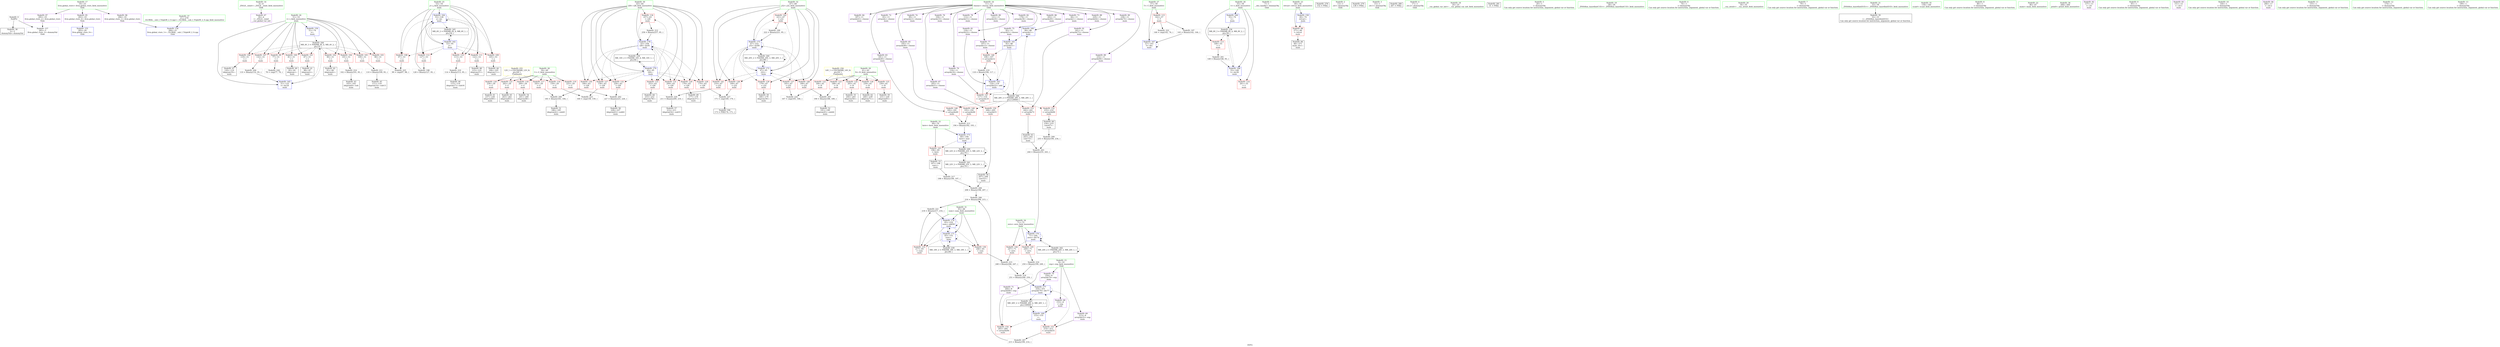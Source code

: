 digraph "SVFG" {
	label="SVFG";

	Node0x564a5050cbd0 [shape=record,color=grey,label="{NodeID: 0\nNullPtr}"];
	Node0x564a5050cbd0 -> Node0x564a5052bc80[style=solid];
	Node0x564a5050cbd0 -> Node0x564a50533e20[style=solid];
	Node0x564a5052c5a0 [shape=record,color=purple,label="{NodeID: 97\n285\<--19\nllvm.global_ctors_2\<--llvm.global_ctors\nGlob }"];
	Node0x564a5052c5a0 -> Node0x564a50533e20[style=solid];
	Node0x564a5052ab40 [shape=record,color=green,label="{NodeID: 14\n4\<--6\n_ZStL8__ioinit\<--_ZStL8__ioinit_field_insensitive\nGlob }"];
	Node0x564a5052ab40 -> Node0x564a5052e430[style=solid];
	Node0x564a5052d130 [shape=record,color=red,label="{NodeID: 111\n122\<--53\n\<--j\nmain\n}"];
	Node0x564a5052d130 -> Node0x564a5052d4c0[style=solid];
	Node0x564a5052b460 [shape=record,color=green,label="{NodeID: 28\n59\<--60\nC\<--C_field_insensitive\nmain\n}"];
	Node0x564a5052b460 -> Node0x564a50531c70[style=solid];
	Node0x564a5052b460 -> Node0x564a50531d40[style=solid];
	Node0x564a5052b460 -> Node0x564a50531e10[style=solid];
	Node0x564a5052b460 -> Node0x564a50531ee0[style=solid];
	Node0x564a5052b460 -> Node0x564a50531fb0[style=solid];
	Node0x564a5052b460 -> Node0x564a50532080[style=solid];
	Node0x564a50538250 [shape=record,color=grey,label="{NodeID: 208\n208 = Binary(198, 207, )\n}"];
	Node0x564a50538250 -> Node0x564a50537f50[style=solid];
	Node0x564a505323c0 [shape=record,color=red,label="{NodeID: 125\n230\<--61\n\<--N\nmain\n}"];
	Node0x564a505323c0 -> Node0x564a5052ddb0[style=solid];
	Node0x564a5052bfc0 [shape=record,color=black,label="{NodeID: 42\n91\<--90\nidxprom4\<--\nmain\n}"];
	Node0x564a50539750 [shape=record,color=grey,label="{NodeID: 222\n146 = cmp(142, 74, )\n}"];
	Node0x564a50532f20 [shape=record,color=red,label="{NodeID: 139\n179\<--67\n\<--j32\nmain\n}"];
	Node0x564a50532f20 -> Node0x564a5052d660[style=solid];
	Node0x564a5052db40 [shape=record,color=black,label="{NodeID: 56\n207\<--206\nconv52\<--\nmain\n}"];
	Node0x564a5052db40 -> Node0x564a50538250[style=solid];
	Node0x564a505445b0 [shape=record,color=black,label="{NodeID: 236\nMR_8V_3 = PHI(MR_8V_4, MR_8V_2, )\npts\{56 \}\n}"];
	Node0x564a505445b0 -> Node0x564a5052d2d0[style=dashed];
	Node0x564a505445b0 -> Node0x564a50534740[style=dashed];
	Node0x564a50533a80 [shape=record,color=red,label="{NodeID: 153\n242\<--241\n\<--arrayidx72\nmain\n}"];
	Node0x564a50533a80 -> Node0x564a5052e0f0[style=solid];
	Node0x564a5052e6a0 [shape=record,color=purple,label="{NodeID: 70\n254\<--8\narrayidx79\<--exp\nmain\n}"];
	Node0x564a5052e6a0 -> Node0x564a50534e90[style=solid];
	Node0x564a50534670 [shape=record,color=blue,label="{NodeID: 167\n57\<--143\nT\<--dec\nmain\n}"];
	Node0x564a50534670 -> Node0x564a50531be0[style=dashed];
	Node0x564a50534670 -> Node0x564a50534670[style=dashed];
	Node0x564a5052f200 [shape=record,color=purple,label="{NodeID: 84\n187\<--11\narrayidx43\<--choose\nmain\n}"];
	Node0x564a5050d1d0 [shape=record,color=green,label="{NodeID: 1\n7\<--1\n__dso_handle\<--dummyObj\nGlob }"];
	Node0x564a5052c6a0 [shape=record,color=red,label="{NodeID: 98\n271\<--49\n\<--retval\nmain\n}"];
	Node0x564a5052c6a0 -> Node0x564a5052e360[style=solid];
	Node0x564a5052abd0 [shape=record,color=green,label="{NodeID: 15\n8\<--10\nexp\<--exp_field_insensitive\nGlob }"];
	Node0x564a5052abd0 -> Node0x564a5052e500[style=solid];
	Node0x564a5052abd0 -> Node0x564a5052e5d0[style=solid];
	Node0x564a5052abd0 -> Node0x564a5052e6a0[style=solid];
	Node0x564a5052abd0 -> Node0x564a5052e770[style=solid];
	Node0x564a50555950 [shape=record,color=black,label="{NodeID: 278\n152 = PHI()\n}"];
	Node0x564a5052d200 [shape=record,color=red,label="{NodeID: 112\n127\<--53\n\<--j\nmain\n}"];
	Node0x564a5052d200 -> Node0x564a50530480[style=solid];
	Node0x564a5052b530 [shape=record,color=green,label="{NodeID: 29\n61\<--62\nN\<--N_field_insensitive\nmain\n}"];
	Node0x564a5052b530 -> Node0x564a50532150[style=solid];
	Node0x564a5052b530 -> Node0x564a50532220[style=solid];
	Node0x564a5052b530 -> Node0x564a505322f0[style=solid];
	Node0x564a5052b530 -> Node0x564a505323c0[style=solid];
	Node0x564a5052b530 -> Node0x564a50532490[style=solid];
	Node0x564a505383d0 [shape=record,color=grey,label="{NodeID: 209\n235 = Binary(199, 234, )\n}"];
	Node0x564a505383d0 -> Node0x564a50537ad0[style=solid];
	Node0x564a50532490 [shape=record,color=red,label="{NodeID: 126\n239\<--61\n\<--N\nmain\n}"];
	Node0x564a50532490 -> Node0x564a5052e020[style=solid];
	Node0x564a5052c090 [shape=record,color=black,label="{NodeID: 43\n103\<--102\nidxprom9\<--sub\nmain\n}"];
	Node0x564a505398d0 [shape=record,color=grey,label="{NodeID: 223\n160 = cmp(158, 159, )\n}"];
	Node0x564a50532ff0 [shape=record,color=red,label="{NodeID: 140\n189\<--67\n\<--j32\nmain\n}"];
	Node0x564a50532ff0 -> Node0x564a50537dd0[style=solid];
	Node0x564a5052dc10 [shape=record,color=black,label="{NodeID: 57\n212\<--211\nidxprom54\<--sub53\nmain\n}"];
	Node0x564a50533b50 [shape=record,color=red,label="{NodeID: 154\n265\<--264\n\<--arrayidx84\nmain\n}"];
	Node0x564a5052e770 [shape=record,color=purple,label="{NodeID: 71\n264\<--8\narrayidx84\<--exp\nmain\n}"];
	Node0x564a5052e770 -> Node0x564a50533b50[style=solid];
	Node0x564a50534740 [shape=record,color=blue,label="{NodeID: 168\n55\<--149\nt\<--inc26\nmain\n}"];
	Node0x564a50534740 -> Node0x564a5052d3a0[style=dashed];
	Node0x564a50534740 -> Node0x564a505445b0[style=dashed];
	Node0x564a5052f2d0 [shape=record,color=purple,label="{NodeID: 85\n192\<--11\narrayidx46\<--choose\nmain\n}"];
	Node0x564a5052f2d0 -> Node0x564a50533740[style=solid];
	Node0x564a5050d550 [shape=record,color=green,label="{NodeID: 2\n13\<--1\n.str\<--dummyObj\nGlob }"];
	Node0x564a5052c770 [shape=record,color=red,label="{NodeID: 99\n77\<--51\n\<--i\nmain\n}"];
	Node0x564a5052c770 -> Node0x564a50539d50[style=solid];
	Node0x564a5052ac60 [shape=record,color=green,label="{NodeID: 16\n11\<--12\nchoose\<--choose_field_insensitive\nGlob }"];
	Node0x564a5052ac60 -> Node0x564a5052e840[style=solid];
	Node0x564a5052ac60 -> Node0x564a5052e910[style=solid];
	Node0x564a5052ac60 -> Node0x564a5052e9e0[style=solid];
	Node0x564a5052ac60 -> Node0x564a5052eab0[style=solid];
	Node0x564a5052ac60 -> Node0x564a5052eb80[style=solid];
	Node0x564a5052ac60 -> Node0x564a5052ec50[style=solid];
	Node0x564a5052ac60 -> Node0x564a5052ed20[style=solid];
	Node0x564a5052ac60 -> Node0x564a5052edf0[style=solid];
	Node0x564a5052ac60 -> Node0x564a5052eec0[style=solid];
	Node0x564a5052ac60 -> Node0x564a5052ef90[style=solid];
	Node0x564a5052ac60 -> Node0x564a5052f060[style=solid];
	Node0x564a5052ac60 -> Node0x564a5052f130[style=solid];
	Node0x564a5052ac60 -> Node0x564a5052f200[style=solid];
	Node0x564a5052ac60 -> Node0x564a5052f2d0[style=solid];
	Node0x564a5052ac60 -> Node0x564a5052f3a0[style=solid];
	Node0x564a5052ac60 -> Node0x564a5052f470[style=solid];
	Node0x564a5052ac60 -> Node0x564a5052f540[style=solid];
	Node0x564a5052ac60 -> Node0x564a5052f610[style=solid];
	Node0x564a5052ac60 -> Node0x564a5052f6e0[style=solid];
	Node0x564a5052ac60 -> Node0x564a5052f7b0[style=solid];
	Node0x564a50555a50 [shape=record,color=black,label="{NodeID: 279\n138 = PHI()\n}"];
	Node0x564a5029b7a0 [shape=record,color=black,label="{NodeID: 196\n173 = PHI(174, 171, )\n}"];
	Node0x564a5052d2d0 [shape=record,color=red,label="{NodeID: 113\n148\<--55\n\<--t\nmain\n}"];
	Node0x564a5052d2d0 -> Node0x564a50530900[style=solid];
	Node0x564a5052b600 [shape=record,color=green,label="{NodeID: 30\n63\<--64\ni28\<--i28_field_insensitive\nmain\n}"];
	Node0x564a5052b600 -> Node0x564a50532560[style=solid];
	Node0x564a5052b600 -> Node0x564a50532630[style=solid];
	Node0x564a5052b600 -> Node0x564a50532700[style=solid];
	Node0x564a5052b600 -> Node0x564a505327d0[style=solid];
	Node0x564a5052b600 -> Node0x564a505328a0[style=solid];
	Node0x564a5052b600 -> Node0x564a50532970[style=solid];
	Node0x564a5052b600 -> Node0x564a50532a40[style=solid];
	Node0x564a5052b600 -> Node0x564a50532b10[style=solid];
	Node0x564a5052b600 -> Node0x564a505348e0[style=solid];
	Node0x564a5052b600 -> Node0x564a50534f60[style=solid];
	Node0x564a50538550 [shape=record,color=grey,label="{NodeID: 210\n114 = Binary(113, 95, )\n}"];
	Node0x564a50538550 -> Node0x564a5052c300[style=solid];
	Node0x564a50532560 [shape=record,color=red,label="{NodeID: 127\n158\<--63\n\<--i28\nmain\n}"];
	Node0x564a50532560 -> Node0x564a505398d0[style=solid];
	Node0x564a5052c160 [shape=record,color=black,label="{NodeID: 44\n106\<--105\nidxprom11\<--\nmain\n}"];
	Node0x564a50539a50 [shape=record,color=grey,label="{NodeID: 224\n167 = cmp(165, 166, )\n}"];
	Node0x564a505330c0 [shape=record,color=red,label="{NodeID: 141\n210\<--67\n\<--j32\nmain\n}"];
	Node0x564a505330c0 -> Node0x564a50539450[style=solid];
	Node0x564a5052dce0 [shape=record,color=black,label="{NodeID: 58\n228\<--227\nidxprom63\<--sub62\nmain\n}"];
	Node0x564a50544fb0 [shape=record,color=black,label="{NodeID: 238\nMR_16V_2 = PHI(MR_16V_4, MR_16V_1, )\npts\{64 \}\n}"];
	Node0x564a50544fb0 -> Node0x564a505348e0[style=dashed];
	Node0x564a50533c20 [shape=record,color=blue,label="{NodeID: 155\n283\<--20\nllvm.global_ctors_0\<--\nGlob }"];
	Node0x564a5052e840 [shape=record,color=purple,label="{NodeID: 72\n83\<--11\narrayidx\<--choose\nmain\n}"];
	Node0x564a50534810 [shape=record,color=blue,label="{NodeID: 169\n153\<--155\n\<--\nmain\n}"];
	Node0x564a50534810 -> Node0x564a505338e0[style=dashed];
	Node0x564a50534810 -> Node0x564a50533b50[style=dashed];
	Node0x564a50534810 -> Node0x564a50534e90[style=dashed];
	Node0x564a50534810 -> Node0x564a505468b0[style=dashed];
	Node0x564a5052f3a0 [shape=record,color=purple,label="{NodeID: 86\n202\<--11\narrayidx49\<--choose\nmain\n}"];
	Node0x564a5050d670 [shape=record,color=green,label="{NodeID: 3\n15\<--1\n.str.1\<--dummyObj\nGlob }"];
	Node0x564a5052c840 [shape=record,color=red,label="{NodeID: 100\n81\<--51\n\<--i\nmain\n}"];
	Node0x564a5052c840 -> Node0x564a5052be20[style=solid];
	Node0x564a5052acf0 [shape=record,color=green,label="{NodeID: 17\n19\<--23\nllvm.global_ctors\<--llvm.global_ctors_field_insensitive\nGlob }"];
	Node0x564a5052acf0 -> Node0x564a5052faf0[style=solid];
	Node0x564a5052acf0 -> Node0x564a5052c4a0[style=solid];
	Node0x564a5052acf0 -> Node0x564a5052c5a0[style=solid];
	Node0x564a50555b50 [shape=record,color=black,label="{NodeID: 280\n267 = PHI()\n}"];
	Node0x564a50530300 [shape=record,color=grey,label="{NodeID: 197\n143 = Binary(142, 144, )\n}"];
	Node0x564a50530300 -> Node0x564a50534670[style=solid];
	Node0x564a5052d3a0 [shape=record,color=red,label="{NodeID: 114\n261\<--55\n\<--t\nmain\n}"];
	Node0x564a5052b6d0 [shape=record,color=green,label="{NodeID: 31\n65\<--66\nsum\<--sum_field_insensitive\nmain\n}"];
	Node0x564a5052b6d0 -> Node0x564a50532be0[style=solid];
	Node0x564a5052b6d0 -> Node0x564a50532cb0[style=solid];
	Node0x564a5052b6d0 -> Node0x564a505349b0[style=solid];
	Node0x564a5052b6d0 -> Node0x564a50534c20[style=solid];
	Node0x564a505386d0 [shape=record,color=grey,label="{NodeID: 211\n110 = Binary(109, 95, )\n}"];
	Node0x564a505386d0 -> Node0x564a5052c230[style=solid];
	Node0x564a50532630 [shape=record,color=red,label="{NodeID: 128\n170\<--63\n\<--i28\nmain\n}"];
	Node0x564a50532630 -> Node0x564a50539ed0[style=solid];
	Node0x564a5052c230 [shape=record,color=black,label="{NodeID: 45\n111\<--110\nidxprom14\<--sub13\nmain\n}"];
	Node0x564a50539bd0 [shape=record,color=grey,label="{NodeID: 225\n99 = cmp(97, 98, )\n}"];
	Node0x564a50533190 [shape=record,color=red,label="{NodeID: 142\n221\<--67\n\<--j32\nmain\n}"];
	Node0x564a50533190 -> Node0x564a50530600[style=solid];
	Node0x564a5052ddb0 [shape=record,color=black,label="{NodeID: 59\n231\<--230\nidxprom65\<--\nmain\n}"];
	Node0x564a505454b0 [shape=record,color=black,label="{NodeID: 239\nMR_18V_2 = PHI(MR_18V_3, MR_18V_1, )\npts\{66 \}\n}"];
	Node0x564a505454b0 -> Node0x564a505349b0[style=dashed];
	Node0x564a505454b0 -> Node0x564a505454b0[style=dashed];
	Node0x564a50533d20 [shape=record,color=blue,label="{NodeID: 156\n284\<--21\nllvm.global_ctors_1\<--_GLOBAL__sub_I_TripleM_2_0.cpp\nGlob }"];
	Node0x564a5052e910 [shape=record,color=purple,label="{NodeID: 73\n84\<--11\narrayidx1\<--choose\nmain\n}"];
	Node0x564a5052e910 -> Node0x564a505340c0[style=solid];
	Node0x564a505348e0 [shape=record,color=blue,label="{NodeID: 170\n63\<--95\ni28\<--\nmain\n}"];
	Node0x564a505348e0 -> Node0x564a50532560[style=dashed];
	Node0x564a505348e0 -> Node0x564a50532630[style=dashed];
	Node0x564a505348e0 -> Node0x564a50532700[style=dashed];
	Node0x564a505348e0 -> Node0x564a505327d0[style=dashed];
	Node0x564a505348e0 -> Node0x564a505328a0[style=dashed];
	Node0x564a505348e0 -> Node0x564a50532970[style=dashed];
	Node0x564a505348e0 -> Node0x564a50532a40[style=dashed];
	Node0x564a505348e0 -> Node0x564a50532b10[style=dashed];
	Node0x564a505348e0 -> Node0x564a50534f60[style=dashed];
	Node0x564a505348e0 -> Node0x564a50544fb0[style=dashed];
	Node0x564a5052f470 [shape=record,color=purple,label="{NodeID: 87\n205\<--11\narrayidx51\<--choose\nmain\n}"];
	Node0x564a5052f470 -> Node0x564a50533810[style=solid];
	Node0x564a5050d350 [shape=record,color=green,label="{NodeID: 4\n17\<--1\n.str.2\<--dummyObj\nGlob }"];
	Node0x564a5052c910 [shape=record,color=red,label="{NodeID: 101\n87\<--51\n\<--i\nmain\n}"];
	Node0x564a5052c910 -> Node0x564a5052bef0[style=solid];
	Node0x564a5052ad80 [shape=record,color=green,label="{NodeID: 18\n24\<--25\n__cxx_global_var_init\<--__cxx_global_var_init_field_insensitive\n}"];
	Node0x564a50555ec0 [shape=record,color=black,label="{NodeID: 281\n31 = PHI()\n}"];
	Node0x564a50530480 [shape=record,color=grey,label="{NodeID: 198\n128 = Binary(127, 95, )\n}"];
	Node0x564a50530480 -> Node0x564a50534400[style=solid];
	Node0x564a50531be0 [shape=record,color=red,label="{NodeID: 115\n142\<--57\n\<--T\nmain\n}"];
	Node0x564a50531be0 -> Node0x564a50530300[style=solid];
	Node0x564a50531be0 -> Node0x564a50539750[style=solid];
	Node0x564a5052b7a0 [shape=record,color=green,label="{NodeID: 32\n67\<--68\nj32\<--j32_field_insensitive\nmain\n}"];
	Node0x564a5052b7a0 -> Node0x564a50532d80[style=solid];
	Node0x564a5052b7a0 -> Node0x564a50532e50[style=solid];
	Node0x564a5052b7a0 -> Node0x564a50532f20[style=solid];
	Node0x564a5052b7a0 -> Node0x564a50532ff0[style=solid];
	Node0x564a5052b7a0 -> Node0x564a505330c0[style=solid];
	Node0x564a5052b7a0 -> Node0x564a50533190[style=solid];
	Node0x564a5052b7a0 -> Node0x564a50534a80[style=solid];
	Node0x564a5052b7a0 -> Node0x564a50534cf0[style=solid];
	Node0x564a50538850 [shape=record,color=grey,label="{NodeID: 212\n258 = Binary(257, 95, )\n}"];
	Node0x564a50538850 -> Node0x564a50534f60[style=solid];
	Node0x564a50532700 [shape=record,color=red,label="{NodeID: 129\n176\<--63\n\<--i28\nmain\n}"];
	Node0x564a50532700 -> Node0x564a5052d590[style=solid];
	Node0x564a5052c300 [shape=record,color=black,label="{NodeID: 46\n115\<--114\nidxprom17\<--sub16\nmain\n}"];
	Node0x564a50539d50 [shape=record,color=grey,label="{NodeID: 226\n78 = cmp(77, 79, )\n}"];
	Node0x564a50533260 [shape=record,color=red,label="{NodeID: 143\n196\<--69\n\<--here\nmain\n}"];
	Node0x564a50533260 -> Node0x564a5052d8d0[style=solid];
	Node0x564a5052de80 [shape=record,color=black,label="{NodeID: 60\n234\<--233\nconv67\<--\nmain\n}"];
	Node0x564a5052de80 -> Node0x564a505383d0[style=solid];
	Node0x564a505459b0 [shape=record,color=black,label="{NodeID: 240\nMR_20V_2 = PHI(MR_20V_3, MR_20V_1, )\npts\{68 \}\n}"];
	Node0x564a505459b0 -> Node0x564a50534a80[style=dashed];
	Node0x564a505459b0 -> Node0x564a505459b0[style=dashed];
	Node0x564a50533e20 [shape=record,color=blue, style = dotted,label="{NodeID: 157\n285\<--3\nllvm.global_ctors_2\<--dummyVal\nGlob }"];
	Node0x564a5052e9e0 [shape=record,color=purple,label="{NodeID: 74\n89\<--11\narrayidx3\<--choose\nmain\n}"];
	Node0x564a505349b0 [shape=record,color=blue,label="{NodeID: 171\n65\<--155\nsum\<--\nmain\n}"];
	Node0x564a505349b0 -> Node0x564a50532be0[style=dashed];
	Node0x564a505349b0 -> Node0x564a50532cb0[style=dashed];
	Node0x564a505349b0 -> Node0x564a505349b0[style=dashed];
	Node0x564a505349b0 -> Node0x564a50534c20[style=dashed];
	Node0x564a505349b0 -> Node0x564a505454b0[style=dashed];
	Node0x564a5052f540 [shape=record,color=purple,label="{NodeID: 88\n229\<--11\narrayidx64\<--choose\nmain\n}"];
	Node0x564a5050d3e0 [shape=record,color=green,label="{NodeID: 5\n20\<--1\n\<--dummyObj\nCan only get source location for instruction, argument, global var or function.}"];
	Node0x564a5052c9e0 [shape=record,color=red,label="{NodeID: 102\n90\<--51\n\<--i\nmain\n}"];
	Node0x564a5052c9e0 -> Node0x564a5052bfc0[style=solid];
	Node0x564a5052ae10 [shape=record,color=green,label="{NodeID: 19\n28\<--29\n_ZNSt8ios_base4InitC1Ev\<--_ZNSt8ios_base4InitC1Ev_field_insensitive\n}"];
	Node0x564a50530600 [shape=record,color=grey,label="{NodeID: 199\n222 = Binary(221, 95, )\n}"];
	Node0x564a50530600 -> Node0x564a50534cf0[style=solid];
	Node0x564a50531c70 [shape=record,color=red,label="{NodeID: 116\n159\<--59\n\<--C\nmain\n}"];
	Node0x564a50531c70 -> Node0x564a505398d0[style=solid];
	Node0x564a5052b870 [shape=record,color=green,label="{NodeID: 33\n69\<--70\nhere\<--here_field_insensitive\nmain\n}"];
	Node0x564a5052b870 -> Node0x564a50533260[style=solid];
	Node0x564a5052b870 -> Node0x564a50534b50[style=solid];
	Node0x564a505389d0 [shape=record,color=grey,label="{NodeID: 213\n194 = Binary(182, 193, )\n}"];
	Node0x564a505389d0 -> Node0x564a50534b50[style=solid];
	Node0x564a505327d0 [shape=record,color=red,label="{NodeID: 130\n184\<--63\n\<--i28\nmain\n}"];
	Node0x564a505327d0 -> Node0x564a50530780[style=solid];
	Node0x564a5052c3d0 [shape=record,color=black,label="{NodeID: 47\n120\<--119\nidxprom19\<--\nmain\n}"];
	Node0x564a50539ed0 [shape=record,color=grey,label="{NodeID: 227\n171 = cmp(169, 170, )\n}"];
	Node0x564a50539ed0 -> Node0x564a5029b7a0[style=solid];
	Node0x564a50533330 [shape=record,color=red,label="{NodeID: 144\n247\<--71\n\<--zero\nmain\n}"];
	Node0x564a50533330 -> Node0x564a50538cd0[style=solid];
	Node0x564a5052df50 [shape=record,color=black,label="{NodeID: 61\n237\<--236\nidxprom69\<--\nmain\n}"];
	Node0x564a50545eb0 [shape=record,color=black,label="{NodeID: 241\nMR_22V_2 = PHI(MR_22V_3, MR_22V_1, )\npts\{70 \}\n}"];
	Node0x564a50545eb0 -> Node0x564a50545eb0[style=dashed];
	Node0x564a50545eb0 -> Node0x564a505486b0[style=dashed];
	Node0x564a50533f20 [shape=record,color=blue,label="{NodeID: 158\n49\<--74\nretval\<--\nmain\n}"];
	Node0x564a50533f20 -> Node0x564a5052c6a0[style=dashed];
	Node0x564a5052eab0 [shape=record,color=purple,label="{NodeID: 75\n92\<--11\narrayidx5\<--choose\nmain\n}"];
	Node0x564a5052eab0 -> Node0x564a50534190[style=solid];
	Node0x564a5054a260 [shape=record,color=yellow,style=double,label="{NodeID: 255\n12V_1 = ENCHI(MR_12V_0)\npts\{60 \}\nFun[main]}"];
	Node0x564a5054a260 -> Node0x564a50531c70[style=dashed];
	Node0x564a5054a260 -> Node0x564a50531d40[style=dashed];
	Node0x564a5054a260 -> Node0x564a50531e10[style=dashed];
	Node0x564a5054a260 -> Node0x564a50531ee0[style=dashed];
	Node0x564a5054a260 -> Node0x564a50531fb0[style=dashed];
	Node0x564a5054a260 -> Node0x564a50532080[style=dashed];
	Node0x564a50534a80 [shape=record,color=blue,label="{NodeID: 172\n67\<--95\nj32\<--\nmain\n}"];
	Node0x564a50534a80 -> Node0x564a50532d80[style=dashed];
	Node0x564a50534a80 -> Node0x564a50532e50[style=dashed];
	Node0x564a50534a80 -> Node0x564a50532f20[style=dashed];
	Node0x564a50534a80 -> Node0x564a50532ff0[style=dashed];
	Node0x564a50534a80 -> Node0x564a505330c0[style=dashed];
	Node0x564a50534a80 -> Node0x564a50533190[style=dashed];
	Node0x564a50534a80 -> Node0x564a50534a80[style=dashed];
	Node0x564a50534a80 -> Node0x564a50534cf0[style=dashed];
	Node0x564a50534a80 -> Node0x564a505459b0[style=dashed];
	Node0x564a5052f610 [shape=record,color=purple,label="{NodeID: 89\n232\<--11\narrayidx66\<--choose\nmain\n}"];
	Node0x564a5052f610 -> Node0x564a505339b0[style=solid];
	Node0x564a505110e0 [shape=record,color=green,label="{NodeID: 6\n74\<--1\n\<--dummyObj\nCan only get source location for instruction, argument, global var or function.}"];
	Node0x564a5052cab0 [shape=record,color=red,label="{NodeID: 103\n98\<--51\n\<--i\nmain\n}"];
	Node0x564a5052cab0 -> Node0x564a50539bd0[style=solid];
	Node0x564a5052aea0 [shape=record,color=green,label="{NodeID: 20\n34\<--35\n__cxa_atexit\<--__cxa_atexit_field_insensitive\n}"];
	Node0x564a50530780 [shape=record,color=grey,label="{NodeID: 200\n185 = Binary(183, 184, )\n}"];
	Node0x564a50530780 -> Node0x564a5052d730[style=solid];
	Node0x564a50531d40 [shape=record,color=red,label="{NodeID: 117\n183\<--59\n\<--C\nmain\n}"];
	Node0x564a50531d40 -> Node0x564a50530780[style=solid];
	Node0x564a5052b940 [shape=record,color=green,label="{NodeID: 34\n71\<--72\nzero\<--zero_field_insensitive\nmain\n}"];
	Node0x564a5052b940 -> Node0x564a50533330[style=solid];
	Node0x564a5052b940 -> Node0x564a50533400[style=solid];
	Node0x564a5052b940 -> Node0x564a50534dc0[style=solid];
	Node0x564a50538b50 [shape=record,color=grey,label="{NodeID: 214\n102 = Binary(101, 95, )\n}"];
	Node0x564a50538b50 -> Node0x564a5052c090[style=solid];
	Node0x564a505328a0 [shape=record,color=red,label="{NodeID: 131\n209\<--63\n\<--i28\nmain\n}"];
	Node0x564a505328a0 -> Node0x564a50539450[style=solid];
	Node0x564a5052d4c0 [shape=record,color=black,label="{NodeID: 48\n123\<--122\nidxprom21\<--\nmain\n}"];
	Node0x564a50533400 [shape=record,color=red,label="{NodeID: 145\n249\<--71\n\<--zero\nmain\n}"];
	Node0x564a50533400 -> Node0x564a50538e50[style=solid];
	Node0x564a5052e020 [shape=record,color=black,label="{NodeID: 62\n240\<--239\nidxprom71\<--\nmain\n}"];
	Node0x564a505463b0 [shape=record,color=black,label="{NodeID: 242\nMR_24V_2 = PHI(MR_24V_3, MR_24V_1, )\npts\{72 \}\n}"];
	Node0x564a505463b0 -> Node0x564a50534dc0[style=dashed];
	Node0x564a505463b0 -> Node0x564a505463b0[style=dashed];
	Node0x564a50533ff0 [shape=record,color=blue,label="{NodeID: 159\n51\<--74\ni\<--\nmain\n}"];
	Node0x564a50533ff0 -> Node0x564a50546db0[style=dashed];
	Node0x564a5052eb80 [shape=record,color=purple,label="{NodeID: 76\n104\<--11\narrayidx10\<--choose\nmain\n}"];
	Node0x564a5054a340 [shape=record,color=yellow,style=double,label="{NodeID: 256\n14V_1 = ENCHI(MR_14V_0)\npts\{62 \}\nFun[main]}"];
	Node0x564a5054a340 -> Node0x564a50532150[style=dashed];
	Node0x564a5054a340 -> Node0x564a50532220[style=dashed];
	Node0x564a5054a340 -> Node0x564a505322f0[style=dashed];
	Node0x564a5054a340 -> Node0x564a505323c0[style=dashed];
	Node0x564a5054a340 -> Node0x564a50532490[style=dashed];
	Node0x564a50534b50 [shape=record,color=blue,label="{NodeID: 173\n69\<--194\nhere\<--mul\nmain\n}"];
	Node0x564a50534b50 -> Node0x564a50533260[style=dashed];
	Node0x564a50534b50 -> Node0x564a505486b0[style=dashed];
	Node0x564a5052f6e0 [shape=record,color=purple,label="{NodeID: 90\n238\<--11\narrayidx70\<--choose\nmain\n}"];
	Node0x564a50511170 [shape=record,color=green,label="{NodeID: 7\n79\<--1\n\<--dummyObj\nCan only get source location for instruction, argument, global var or function.}"];
	Node0x564a5052cb80 [shape=record,color=red,label="{NodeID: 104\n101\<--51\n\<--i\nmain\n}"];
	Node0x564a5052cb80 -> Node0x564a50538b50[style=solid];
	Node0x564a5052af30 [shape=record,color=green,label="{NodeID: 21\n33\<--39\n_ZNSt8ios_base4InitD1Ev\<--_ZNSt8ios_base4InitD1Ev_field_insensitive\n}"];
	Node0x564a5052af30 -> Node0x564a5052bd50[style=solid];
	Node0x564a50530900 [shape=record,color=grey,label="{NodeID: 201\n149 = Binary(148, 95, )\n}"];
	Node0x564a50530900 -> Node0x564a50534740[style=solid];
	Node0x564a50531e10 [shape=record,color=red,label="{NodeID: 118\n200\<--59\n\<--C\nmain\n}"];
	Node0x564a50531e10 -> Node0x564a5052d9a0[style=solid];
	Node0x564a5052ba10 [shape=record,color=green,label="{NodeID: 35\n139\<--140\nscanf\<--scanf_field_insensitive\n}"];
	Node0x564a50538cd0 [shape=record,color=grey,label="{NodeID: 215\n248 = Binary(246, 247, )\n}"];
	Node0x564a50538cd0 -> Node0x564a50539150[style=solid];
	Node0x564a50532970 [shape=record,color=red,label="{NodeID: 132\n226\<--63\n\<--i28\nmain\n}"];
	Node0x564a50532970 -> Node0x564a50530a80[style=solid];
	Node0x564a5052d590 [shape=record,color=black,label="{NodeID: 49\n177\<--176\nidxprom37\<--\nmain\n}"];
	Node0x564a505334d0 [shape=record,color=red,label="{NodeID: 146\n108\<--107\n\<--arrayidx12\nmain\n}"];
	Node0x564a505334d0 -> Node0x564a505392d0[style=solid];
	Node0x564a5052e0f0 [shape=record,color=black,label="{NodeID: 63\n243\<--242\nconv73\<--\nmain\n}"];
	Node0x564a5052e0f0 -> Node0x564a50537ad0[style=solid];
	Node0x564a505468b0 [shape=record,color=black,label="{NodeID: 243\nMR_26V_2 = PHI(MR_26V_4, MR_26V_1, )\npts\{100000 \}\n}"];
	Node0x564a505468b0 -> Node0x564a50534810[style=dashed];
	Node0x564a505340c0 [shape=record,color=blue,label="{NodeID: 160\n84\<--86\narrayidx1\<--\nmain\n}"];
	Node0x564a505340c0 -> Node0x564a50534190[style=dashed];
	Node0x564a5052ec50 [shape=record,color=purple,label="{NodeID: 77\n107\<--11\narrayidx12\<--choose\nmain\n}"];
	Node0x564a5052ec50 -> Node0x564a505334d0[style=solid];
	Node0x564a50534c20 [shape=record,color=blue,label="{NodeID: 174\n65\<--218\nsum\<--add58\nmain\n}"];
	Node0x564a50534c20 -> Node0x564a50532be0[style=dashed];
	Node0x564a50534c20 -> Node0x564a50532cb0[style=dashed];
	Node0x564a50534c20 -> Node0x564a505349b0[style=dashed];
	Node0x564a50534c20 -> Node0x564a50534c20[style=dashed];
	Node0x564a50534c20 -> Node0x564a505454b0[style=dashed];
	Node0x564a5052f7b0 [shape=record,color=purple,label="{NodeID: 91\n241\<--11\narrayidx72\<--choose\nmain\n}"];
	Node0x564a5052f7b0 -> Node0x564a50533a80[style=solid];
	Node0x564a50511200 [shape=record,color=green,label="{NodeID: 8\n86\<--1\n\<--dummyObj\nCan only get source location for instruction, argument, global var or function.}"];
	Node0x564a5052cc50 [shape=record,color=red,label="{NodeID: 105\n109\<--51\n\<--i\nmain\n}"];
	Node0x564a5052cc50 -> Node0x564a505386d0[style=solid];
	Node0x564a5052afc0 [shape=record,color=green,label="{NodeID: 22\n46\<--47\nmain\<--main_field_insensitive\n}"];
	Node0x564a50530a80 [shape=record,color=grey,label="{NodeID: 202\n227 = Binary(225, 226, )\n}"];
	Node0x564a50530a80 -> Node0x564a5052dce0[style=solid];
	Node0x564a50531ee0 [shape=record,color=red,label="{NodeID: 119\n225\<--59\n\<--C\nmain\n}"];
	Node0x564a50531ee0 -> Node0x564a50530a80[style=solid];
	Node0x564a5052bae0 [shape=record,color=green,label="{NodeID: 36\n268\<--269\nprintf\<--printf_field_insensitive\n}"];
	Node0x564a50538e50 [shape=record,color=grey,label="{NodeID: 216\n250 = Binary(199, 249, )\n}"];
	Node0x564a50538e50 -> Node0x564a50539150[style=solid];
	Node0x564a50532a40 [shape=record,color=red,label="{NodeID: 133\n252\<--63\n\<--i28\nmain\n}"];
	Node0x564a50532a40 -> Node0x564a5052e1c0[style=solid];
	Node0x564a5052d660 [shape=record,color=black,label="{NodeID: 50\n180\<--179\nidxprom39\<--\nmain\n}"];
	Node0x564a505335a0 [shape=record,color=red,label="{NodeID: 147\n117\<--116\n\<--arrayidx18\nmain\n}"];
	Node0x564a505335a0 -> Node0x564a505392d0[style=solid];
	Node0x564a5052e1c0 [shape=record,color=black,label="{NodeID: 64\n253\<--252\nidxprom78\<--\nmain\n}"];
	Node0x564a50546db0 [shape=record,color=black,label="{NodeID: 244\nMR_4V_3 = PHI(MR_4V_4, MR_4V_2, )\npts\{52 \}\n}"];
	Node0x564a50546db0 -> Node0x564a5052c770[style=dashed];
	Node0x564a50546db0 -> Node0x564a5052c840[style=dashed];
	Node0x564a50546db0 -> Node0x564a5052c910[style=dashed];
	Node0x564a50546db0 -> Node0x564a5052c9e0[style=dashed];
	Node0x564a50546db0 -> Node0x564a5052cab0[style=dashed];
	Node0x564a50546db0 -> Node0x564a5052cb80[style=dashed];
	Node0x564a50546db0 -> Node0x564a5052cc50[style=dashed];
	Node0x564a50546db0 -> Node0x564a5052cd20[style=dashed];
	Node0x564a50546db0 -> Node0x564a5052cdf0[style=dashed];
	Node0x564a50546db0 -> Node0x564a505344d0[style=dashed];
	Node0x564a50534190 [shape=record,color=blue,label="{NodeID: 161\n92\<--86\narrayidx5\<--\nmain\n}"];
	Node0x564a50534190 -> Node0x564a505334d0[style=dashed];
	Node0x564a50534190 -> Node0x564a505335a0[style=dashed];
	Node0x564a50534190 -> Node0x564a50534330[style=dashed];
	Node0x564a50534190 -> Node0x564a505477b0[style=dashed];
	Node0x564a5052ed20 [shape=record,color=purple,label="{NodeID: 78\n112\<--11\narrayidx15\<--choose\nmain\n}"];
	Node0x564a50534cf0 [shape=record,color=blue,label="{NodeID: 175\n67\<--222\nj32\<--inc60\nmain\n}"];
	Node0x564a50534cf0 -> Node0x564a50532d80[style=dashed];
	Node0x564a50534cf0 -> Node0x564a50532e50[style=dashed];
	Node0x564a50534cf0 -> Node0x564a50532f20[style=dashed];
	Node0x564a50534cf0 -> Node0x564a50532ff0[style=dashed];
	Node0x564a50534cf0 -> Node0x564a505330c0[style=dashed];
	Node0x564a50534cf0 -> Node0x564a50533190[style=dashed];
	Node0x564a50534cf0 -> Node0x564a50534a80[style=dashed];
	Node0x564a50534cf0 -> Node0x564a50534cf0[style=dashed];
	Node0x564a50534cf0 -> Node0x564a505459b0[style=dashed];
	Node0x564a5052f880 [shape=record,color=purple,label="{NodeID: 92\n137\<--13\n\<--.str\nmain\n}"];
	Node0x564a5050cdf0 [shape=record,color=green,label="{NodeID: 9\n95\<--1\n\<--dummyObj\nCan only get source location for instruction, argument, global var or function.}"];
	Node0x564a5052cd20 [shape=record,color=red,label="{NodeID: 106\n119\<--51\n\<--i\nmain\n}"];
	Node0x564a5052cd20 -> Node0x564a5052c3d0[style=solid];
	Node0x564a5052b050 [shape=record,color=green,label="{NodeID: 23\n49\<--50\nretval\<--retval_field_insensitive\nmain\n}"];
	Node0x564a5052b050 -> Node0x564a5052c6a0[style=solid];
	Node0x564a5052b050 -> Node0x564a50533f20[style=solid];
	Node0x564a50537ad0 [shape=record,color=grey,label="{NodeID: 203\n244 = Binary(235, 243, )\n}"];
	Node0x564a50537ad0 -> Node0x564a50534dc0[style=solid];
	Node0x564a50531fb0 [shape=record,color=red,label="{NodeID: 120\n236\<--59\n\<--C\nmain\n}"];
	Node0x564a50531fb0 -> Node0x564a5052df50[style=solid];
	Node0x564a5052bbb0 [shape=record,color=green,label="{NodeID: 37\n21\<--279\n_GLOBAL__sub_I_TripleM_2_0.cpp\<--_GLOBAL__sub_I_TripleM_2_0.cpp_field_insensitive\n}"];
	Node0x564a5052bbb0 -> Node0x564a50533d20[style=solid];
	Node0x564a50538fd0 [shape=record,color=grey,label="{NodeID: 217\n198 = Binary(199, 197, )\n}"];
	Node0x564a50538fd0 -> Node0x564a50538250[style=solid];
	Node0x564a50532b10 [shape=record,color=red,label="{NodeID: 134\n257\<--63\n\<--i28\nmain\n}"];
	Node0x564a50532b10 -> Node0x564a50538850[style=solid];
	Node0x564a5052d730 [shape=record,color=black,label="{NodeID: 51\n186\<--185\nidxprom42\<--sub41\nmain\n}"];
	Node0x564a50533670 [shape=record,color=red,label="{NodeID: 148\n182\<--181\n\<--arrayidx40\nmain\n}"];
	Node0x564a50533670 -> Node0x564a505389d0[style=solid];
	Node0x564a5052e290 [shape=record,color=black,label="{NodeID: 65\n263\<--262\nidxprom83\<--\nmain\n}"];
	Node0x564a505472b0 [shape=record,color=black,label="{NodeID: 245\nMR_6V_2 = PHI(MR_6V_4, MR_6V_1, )\npts\{54 \}\n}"];
	Node0x564a505472b0 -> Node0x564a50534260[style=dashed];
	Node0x564a50534260 [shape=record,color=blue,label="{NodeID: 162\n53\<--95\nj\<--\nmain\n}"];
	Node0x564a50534260 -> Node0x564a5052cec0[style=dashed];
	Node0x564a50534260 -> Node0x564a5052cf90[style=dashed];
	Node0x564a50534260 -> Node0x564a5052d060[style=dashed];
	Node0x564a50534260 -> Node0x564a5052d130[style=dashed];
	Node0x564a50534260 -> Node0x564a5052d200[style=dashed];
	Node0x564a50534260 -> Node0x564a50534400[style=dashed];
	Node0x564a50534260 -> Node0x564a505472b0[style=dashed];
	Node0x564a5052edf0 [shape=record,color=purple,label="{NodeID: 79\n116\<--11\narrayidx18\<--choose\nmain\n}"];
	Node0x564a5052edf0 -> Node0x564a505335a0[style=solid];
	Node0x564a50534dc0 [shape=record,color=blue,label="{NodeID: 176\n71\<--244\nzero\<--div74\nmain\n}"];
	Node0x564a50534dc0 -> Node0x564a50533330[style=dashed];
	Node0x564a50534dc0 -> Node0x564a50533400[style=dashed];
	Node0x564a50534dc0 -> Node0x564a50534dc0[style=dashed];
	Node0x564a50534dc0 -> Node0x564a505463b0[style=dashed];
	Node0x564a5052f950 [shape=record,color=purple,label="{NodeID: 93\n151\<--15\n\<--.str.1\nmain\n}"];
	Node0x564a5050cec0 [shape=record,color=green,label="{NodeID: 10\n144\<--1\n\<--dummyObj\nCan only get source location for instruction, argument, global var or function.}"];
	Node0x564a5052cdf0 [shape=record,color=red,label="{NodeID: 107\n132\<--51\n\<--i\nmain\n}"];
	Node0x564a5052cdf0 -> Node0x564a50537c50[style=solid];
	Node0x564a5052b120 [shape=record,color=green,label="{NodeID: 24\n51\<--52\ni\<--i_field_insensitive\nmain\n}"];
	Node0x564a5052b120 -> Node0x564a5052c770[style=solid];
	Node0x564a5052b120 -> Node0x564a5052c840[style=solid];
	Node0x564a5052b120 -> Node0x564a5052c910[style=solid];
	Node0x564a5052b120 -> Node0x564a5052c9e0[style=solid];
	Node0x564a5052b120 -> Node0x564a5052cab0[style=solid];
	Node0x564a5052b120 -> Node0x564a5052cb80[style=solid];
	Node0x564a5052b120 -> Node0x564a5052cc50[style=solid];
	Node0x564a5052b120 -> Node0x564a5052cd20[style=solid];
	Node0x564a5052b120 -> Node0x564a5052cdf0[style=solid];
	Node0x564a5052b120 -> Node0x564a50533ff0[style=solid];
	Node0x564a5052b120 -> Node0x564a505344d0[style=solid];
	Node0x564a50537c50 [shape=record,color=grey,label="{NodeID: 204\n133 = Binary(132, 95, )\n}"];
	Node0x564a50537c50 -> Node0x564a505344d0[style=solid];
	Node0x564a50532080 [shape=record,color=red,label="{NodeID: 121\n262\<--59\n\<--C\nmain\n}"];
	Node0x564a50532080 -> Node0x564a5052e290[style=solid];
	Node0x564a5052bc80 [shape=record,color=black,label="{NodeID: 38\n2\<--3\ndummyVal\<--dummyVal\n}"];
	Node0x564a50539150 [shape=record,color=grey,label="{NodeID: 218\n251 = Binary(248, 250, )\n}"];
	Node0x564a50539150 -> Node0x564a50534e90[style=solid];
	Node0x564a50532be0 [shape=record,color=red,label="{NodeID: 135\n217\<--65\n\<--sum\nmain\n}"];
	Node0x564a50532be0 -> Node0x564a505395d0[style=solid];
	Node0x564a5052d800 [shape=record,color=black,label="{NodeID: 52\n191\<--190\nidxprom45\<--sub44\nmain\n}"];
	Node0x564a50533740 [shape=record,color=red,label="{NodeID: 149\n193\<--192\n\<--arrayidx46\nmain\n}"];
	Node0x564a50533740 -> Node0x564a505389d0[style=solid];
	Node0x564a5052e360 [shape=record,color=black,label="{NodeID: 66\n48\<--271\nmain_ret\<--\nmain\n}"];
	Node0x564a505477b0 [shape=record,color=black,label="{NodeID: 246\nMR_28V_2 = PHI(MR_28V_5, MR_28V_1, )\npts\{120000 \}\n}"];
	Node0x564a505477b0 -> Node0x564a50533670[style=dashed];
	Node0x564a505477b0 -> Node0x564a50533740[style=dashed];
	Node0x564a505477b0 -> Node0x564a50533810[style=dashed];
	Node0x564a505477b0 -> Node0x564a505339b0[style=dashed];
	Node0x564a505477b0 -> Node0x564a50533a80[style=dashed];
	Node0x564a505477b0 -> Node0x564a505340c0[style=dashed];
	Node0x564a50534330 [shape=record,color=blue,label="{NodeID: 163\n124\<--118\narrayidx22\<--add\nmain\n}"];
	Node0x564a50534330 -> Node0x564a505334d0[style=dashed];
	Node0x564a50534330 -> Node0x564a505335a0[style=dashed];
	Node0x564a50534330 -> Node0x564a50534330[style=dashed];
	Node0x564a50534330 -> Node0x564a505477b0[style=dashed];
	Node0x564a5052eec0 [shape=record,color=purple,label="{NodeID: 80\n121\<--11\narrayidx20\<--choose\nmain\n}"];
	Node0x564a50534e90 [shape=record,color=blue,label="{NodeID: 177\n254\<--251\narrayidx79\<--div77\nmain\n}"];
	Node0x564a50534e90 -> Node0x564a505338e0[style=dashed];
	Node0x564a50534e90 -> Node0x564a50533b50[style=dashed];
	Node0x564a50534e90 -> Node0x564a50534e90[style=dashed];
	Node0x564a50534e90 -> Node0x564a505468b0[style=dashed];
	Node0x564a5052fa20 [shape=record,color=purple,label="{NodeID: 94\n266\<--17\n\<--.str.2\nmain\n}"];
	Node0x564a5050cf90 [shape=record,color=green,label="{NodeID: 11\n155\<--1\n\<--dummyObj\nCan only get source location for instruction, argument, global var or function.}"];
	Node0x564a5052cec0 [shape=record,color=red,label="{NodeID: 108\n97\<--53\n\<--j\nmain\n}"];
	Node0x564a5052cec0 -> Node0x564a50539bd0[style=solid];
	Node0x564a5052b1f0 [shape=record,color=green,label="{NodeID: 25\n53\<--54\nj\<--j_field_insensitive\nmain\n}"];
	Node0x564a5052b1f0 -> Node0x564a5052cec0[style=solid];
	Node0x564a5052b1f0 -> Node0x564a5052cf90[style=solid];
	Node0x564a5052b1f0 -> Node0x564a5052d060[style=solid];
	Node0x564a5052b1f0 -> Node0x564a5052d130[style=solid];
	Node0x564a5052b1f0 -> Node0x564a5052d200[style=solid];
	Node0x564a5052b1f0 -> Node0x564a50534260[style=solid];
	Node0x564a5052b1f0 -> Node0x564a50534400[style=solid];
	Node0x564a50537dd0 [shape=record,color=grey,label="{NodeID: 205\n190 = Binary(188, 189, )\n}"];
	Node0x564a50537dd0 -> Node0x564a5052d800[style=solid];
	Node0x564a50532150 [shape=record,color=red,label="{NodeID: 122\n166\<--61\n\<--N\nmain\n}"];
	Node0x564a50532150 -> Node0x564a50539a50[style=solid];
	Node0x564a5052bd50 [shape=record,color=black,label="{NodeID: 39\n32\<--33\n\<--_ZNSt8ios_base4InitD1Ev\nCan only get source location for instruction, argument, global var or function.}"];
	Node0x564a505392d0 [shape=record,color=grey,label="{NodeID: 219\n118 = Binary(108, 117, )\n}"];
	Node0x564a505392d0 -> Node0x564a50534330[style=solid];
	Node0x564a50532cb0 [shape=record,color=red,label="{NodeID: 136\n246\<--65\n\<--sum\nmain\n}"];
	Node0x564a50532cb0 -> Node0x564a50538cd0[style=solid];
	Node0x564a5052d8d0 [shape=record,color=black,label="{NodeID: 53\n197\<--196\nconv\<--\nmain\n}"];
	Node0x564a5052d8d0 -> Node0x564a50538fd0[style=solid];
	Node0x564a50533810 [shape=record,color=red,label="{NodeID: 150\n206\<--205\n\<--arrayidx51\nmain\n}"];
	Node0x564a50533810 -> Node0x564a5052db40[style=solid];
	Node0x564a5052e430 [shape=record,color=purple,label="{NodeID: 67\n30\<--4\n\<--_ZStL8__ioinit\n__cxx_global_var_init\n}"];
	Node0x564a50534400 [shape=record,color=blue,label="{NodeID: 164\n53\<--128\nj\<--inc\nmain\n}"];
	Node0x564a50534400 -> Node0x564a5052cec0[style=dashed];
	Node0x564a50534400 -> Node0x564a5052cf90[style=dashed];
	Node0x564a50534400 -> Node0x564a5052d060[style=dashed];
	Node0x564a50534400 -> Node0x564a5052d130[style=dashed];
	Node0x564a50534400 -> Node0x564a5052d200[style=dashed];
	Node0x564a50534400 -> Node0x564a50534400[style=dashed];
	Node0x564a50534400 -> Node0x564a505472b0[style=dashed];
	Node0x564a5052ef90 [shape=record,color=purple,label="{NodeID: 81\n124\<--11\narrayidx22\<--choose\nmain\n}"];
	Node0x564a5052ef90 -> Node0x564a50534330[style=solid];
	Node0x564a50534f60 [shape=record,color=blue,label="{NodeID: 178\n63\<--258\ni28\<--inc81\nmain\n}"];
	Node0x564a50534f60 -> Node0x564a50532560[style=dashed];
	Node0x564a50534f60 -> Node0x564a50532630[style=dashed];
	Node0x564a50534f60 -> Node0x564a50532700[style=dashed];
	Node0x564a50534f60 -> Node0x564a505327d0[style=dashed];
	Node0x564a50534f60 -> Node0x564a505328a0[style=dashed];
	Node0x564a50534f60 -> Node0x564a50532970[style=dashed];
	Node0x564a50534f60 -> Node0x564a50532a40[style=dashed];
	Node0x564a50534f60 -> Node0x564a50532b10[style=dashed];
	Node0x564a50534f60 -> Node0x564a50534f60[style=dashed];
	Node0x564a50534f60 -> Node0x564a50544fb0[style=dashed];
	Node0x564a5052faf0 [shape=record,color=purple,label="{NodeID: 95\n283\<--19\nllvm.global_ctors_0\<--llvm.global_ctors\nGlob }"];
	Node0x564a5052faf0 -> Node0x564a50533c20[style=solid];
	Node0x564a5050d060 [shape=record,color=green,label="{NodeID: 12\n174\<--1\n\<--dummyObj\nCan only get source location for instruction, argument, global var or function.}"];
	Node0x564a5052cf90 [shape=record,color=red,label="{NodeID: 109\n105\<--53\n\<--j\nmain\n}"];
	Node0x564a5052cf90 -> Node0x564a5052c160[style=solid];
	Node0x564a5052b2c0 [shape=record,color=green,label="{NodeID: 26\n55\<--56\nt\<--t_field_insensitive\nmain\n}"];
	Node0x564a5052b2c0 -> Node0x564a5052d2d0[style=solid];
	Node0x564a5052b2c0 -> Node0x564a5052d3a0[style=solid];
	Node0x564a5052b2c0 -> Node0x564a505345a0[style=solid];
	Node0x564a5052b2c0 -> Node0x564a50534740[style=solid];
	Node0x564a50537f50 [shape=record,color=grey,label="{NodeID: 206\n216 = Binary(208, 215, )\n}"];
	Node0x564a50537f50 -> Node0x564a505395d0[style=solid];
	Node0x564a50532220 [shape=record,color=red,label="{NodeID: 123\n188\<--61\n\<--N\nmain\n}"];
	Node0x564a50532220 -> Node0x564a50537dd0[style=solid];
	Node0x564a5052be20 [shape=record,color=black,label="{NodeID: 40\n82\<--81\nidxprom\<--\nmain\n}"];
	Node0x564a50539450 [shape=record,color=grey,label="{NodeID: 220\n211 = Binary(209, 210, )\n}"];
	Node0x564a50539450 -> Node0x564a5052dc10[style=solid];
	Node0x564a50532d80 [shape=record,color=red,label="{NodeID: 137\n165\<--67\n\<--j32\nmain\n}"];
	Node0x564a50532d80 -> Node0x564a50539a50[style=solid];
	Node0x564a5052d9a0 [shape=record,color=black,label="{NodeID: 54\n201\<--200\nidxprom48\<--\nmain\n}"];
	Node0x564a505338e0 [shape=record,color=red,label="{NodeID: 151\n214\<--213\n\<--arrayidx55\nmain\n}"];
	Node0x564a505338e0 -> Node0x564a505380d0[style=solid];
	Node0x564a5052e500 [shape=record,color=purple,label="{NodeID: 68\n153\<--8\n\<--exp\nmain\n}"];
	Node0x564a5052e500 -> Node0x564a50534810[style=solid];
	Node0x564a505344d0 [shape=record,color=blue,label="{NodeID: 165\n51\<--133\ni\<--inc24\nmain\n}"];
	Node0x564a505344d0 -> Node0x564a50546db0[style=dashed];
	Node0x564a5052f060 [shape=record,color=purple,label="{NodeID: 82\n178\<--11\narrayidx38\<--choose\nmain\n}"];
	Node0x564a5052c4a0 [shape=record,color=purple,label="{NodeID: 96\n284\<--19\nllvm.global_ctors_1\<--llvm.global_ctors\nGlob }"];
	Node0x564a5052c4a0 -> Node0x564a50533d20[style=solid];
	Node0x564a5052aab0 [shape=record,color=green,label="{NodeID: 13\n199\<--1\n\<--dummyObj\nCan only get source location for instruction, argument, global var or function.}"];
	Node0x564a5052d060 [shape=record,color=red,label="{NodeID: 110\n113\<--53\n\<--j\nmain\n}"];
	Node0x564a5052d060 -> Node0x564a50538550[style=solid];
	Node0x564a5052b390 [shape=record,color=green,label="{NodeID: 27\n57\<--58\nT\<--T_field_insensitive\nmain\n}"];
	Node0x564a5052b390 -> Node0x564a50531be0[style=solid];
	Node0x564a5052b390 -> Node0x564a50534670[style=solid];
	Node0x564a505380d0 [shape=record,color=grey,label="{NodeID: 207\n215 = Binary(199, 214, )\n}"];
	Node0x564a505380d0 -> Node0x564a50537f50[style=solid];
	Node0x564a505322f0 [shape=record,color=red,label="{NodeID: 124\n203\<--61\n\<--N\nmain\n}"];
	Node0x564a505322f0 -> Node0x564a5052da70[style=solid];
	Node0x564a5052bef0 [shape=record,color=black,label="{NodeID: 41\n88\<--87\nidxprom2\<--\nmain\n}"];
	Node0x564a505395d0 [shape=record,color=grey,label="{NodeID: 221\n218 = Binary(217, 216, )\n}"];
	Node0x564a505395d0 -> Node0x564a50534c20[style=solid];
	Node0x564a50532e50 [shape=record,color=red,label="{NodeID: 138\n169\<--67\n\<--j32\nmain\n}"];
	Node0x564a50532e50 -> Node0x564a50539ed0[style=solid];
	Node0x564a5052da70 [shape=record,color=black,label="{NodeID: 55\n204\<--203\nidxprom50\<--\nmain\n}"];
	Node0x564a505339b0 [shape=record,color=red,label="{NodeID: 152\n233\<--232\n\<--arrayidx66\nmain\n}"];
	Node0x564a505339b0 -> Node0x564a5052de80[style=solid];
	Node0x564a5052e5d0 [shape=record,color=purple,label="{NodeID: 69\n213\<--8\narrayidx55\<--exp\nmain\n}"];
	Node0x564a5052e5d0 -> Node0x564a505338e0[style=solid];
	Node0x564a505486b0 [shape=record,color=black,label="{NodeID: 249\nMR_22V_4 = PHI(MR_22V_5, MR_22V_3, )\npts\{70 \}\n}"];
	Node0x564a505486b0 -> Node0x564a50534b50[style=dashed];
	Node0x564a505486b0 -> Node0x564a50545eb0[style=dashed];
	Node0x564a505486b0 -> Node0x564a505486b0[style=dashed];
	Node0x564a505345a0 [shape=record,color=blue,label="{NodeID: 166\n55\<--74\nt\<--\nmain\n}"];
	Node0x564a505345a0 -> Node0x564a505445b0[style=dashed];
	Node0x564a5052f130 [shape=record,color=purple,label="{NodeID: 83\n181\<--11\narrayidx40\<--choose\nmain\n}"];
	Node0x564a5052f130 -> Node0x564a50533670[style=solid];
}
